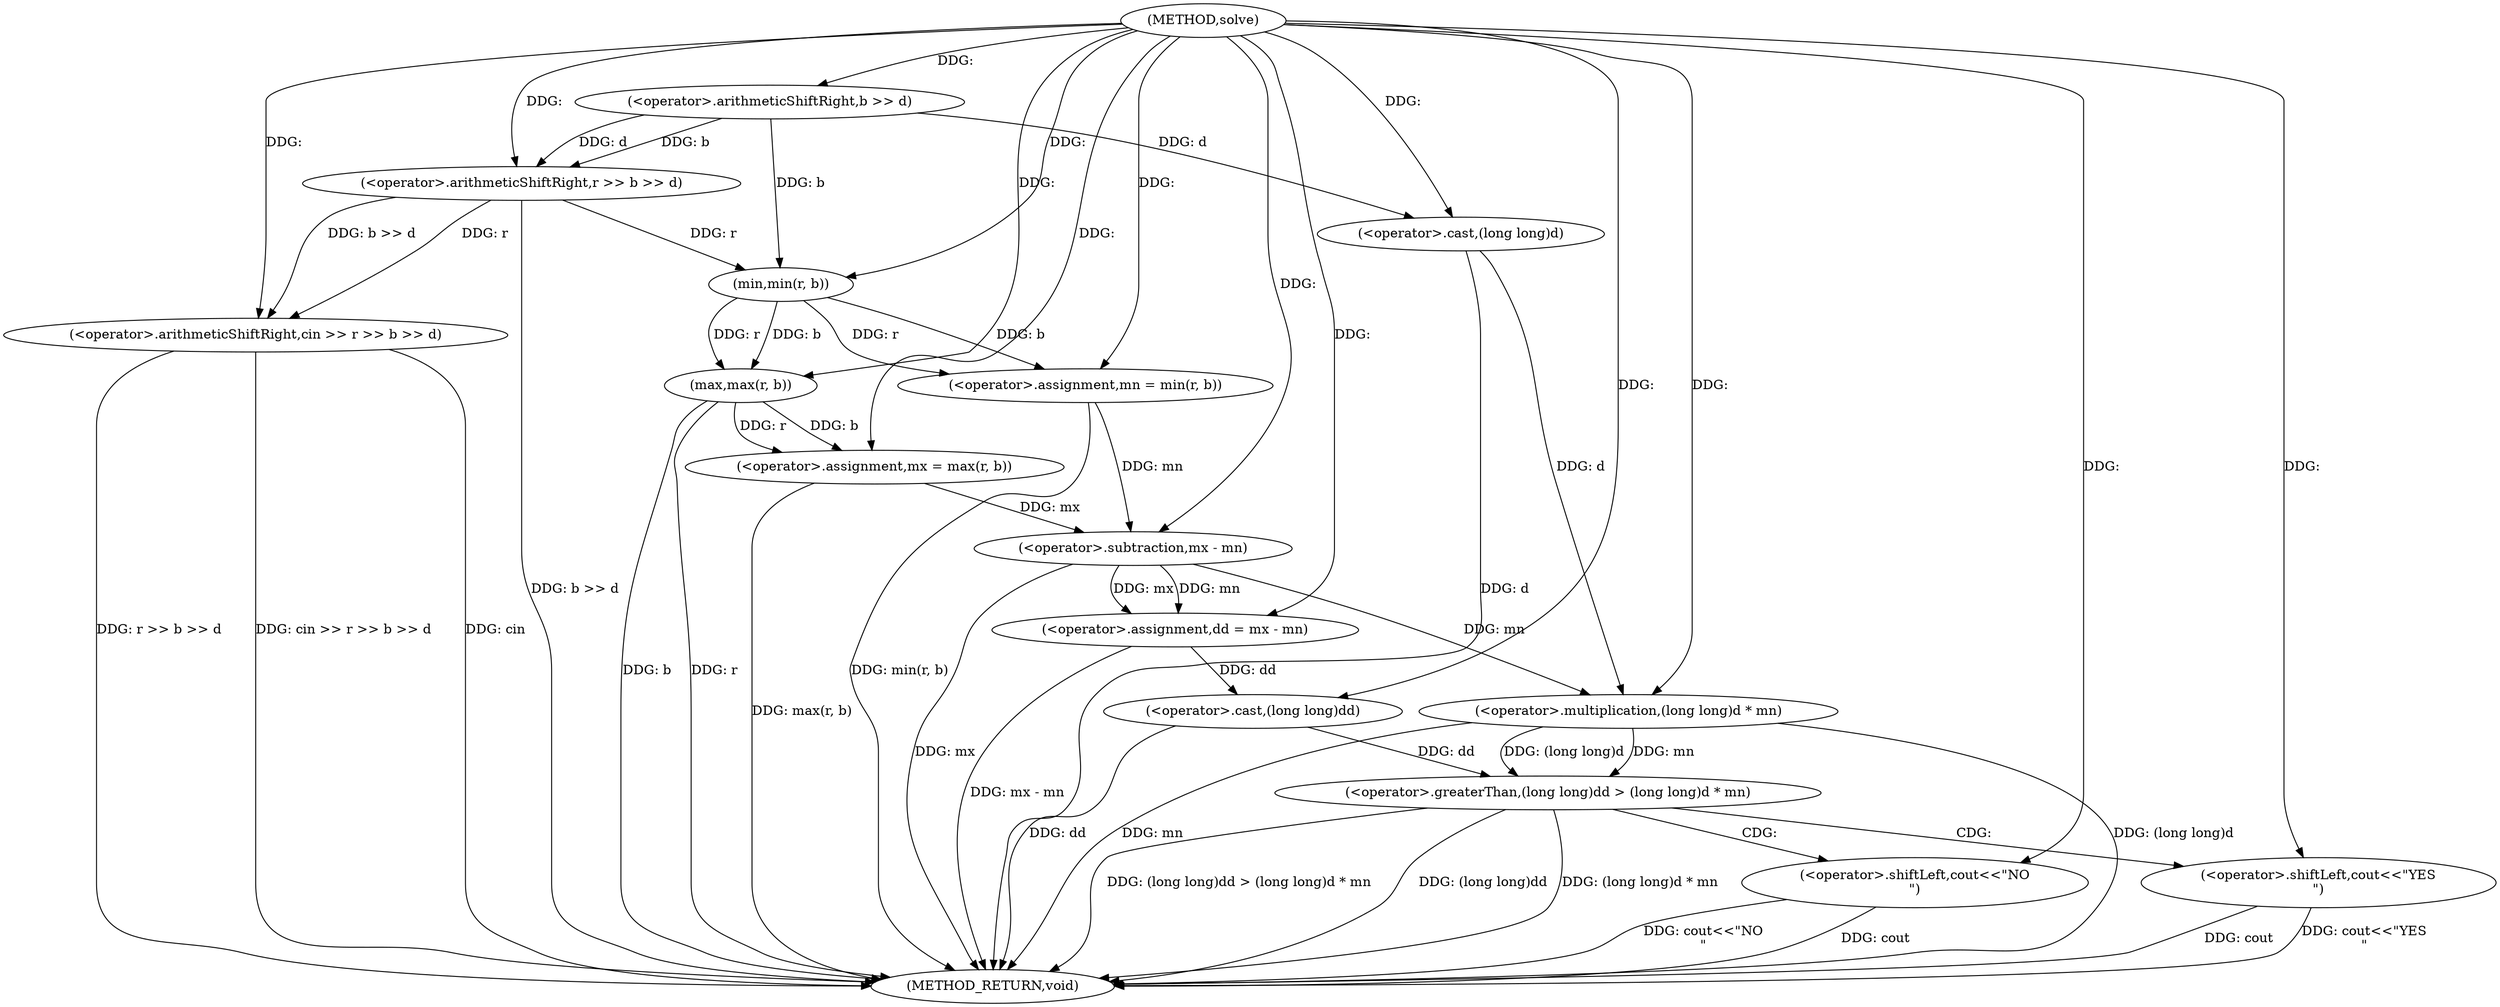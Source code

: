 digraph "solve" {  
"1000123" [label = "(METHOD,solve)" ]
"1000170" [label = "(METHOD_RETURN,void)" ]
"1000128" [label = "(<operator>.arithmeticShiftRight,cin >> r >> b >> d)" ]
"1000136" [label = "(<operator>.assignment,mn = min(r, b))" ]
"1000142" [label = "(<operator>.assignment,mx = max(r, b))" ]
"1000148" [label = "(<operator>.assignment,dd = mx - mn)" ]
"1000154" [label = "(<operator>.greaterThan,(long long)dd > (long long)d * mn)" ]
"1000163" [label = "(<operator>.shiftLeft,cout<<\"NO\n\")" ]
"1000130" [label = "(<operator>.arithmeticShiftRight,r >> b >> d)" ]
"1000138" [label = "(min,min(r, b))" ]
"1000144" [label = "(max,max(r, b))" ]
"1000150" [label = "(<operator>.subtraction,mx - mn)" ]
"1000167" [label = "(<operator>.shiftLeft,cout<<\"YES\n\")" ]
"1000132" [label = "(<operator>.arithmeticShiftRight,b >> d)" ]
"1000155" [label = "(<operator>.cast,(long long)dd)" ]
"1000158" [label = "(<operator>.multiplication,(long long)d * mn)" ]
"1000159" [label = "(<operator>.cast,(long long)d)" ]
  "1000130" -> "1000170"  [ label = "DDG: b >> d"] 
  "1000128" -> "1000170"  [ label = "DDG: r >> b >> d"] 
  "1000128" -> "1000170"  [ label = "DDG: cin >> r >> b >> d"] 
  "1000136" -> "1000170"  [ label = "DDG: min(r, b)"] 
  "1000144" -> "1000170"  [ label = "DDG: r"] 
  "1000144" -> "1000170"  [ label = "DDG: b"] 
  "1000142" -> "1000170"  [ label = "DDG: max(r, b)"] 
  "1000150" -> "1000170"  [ label = "DDG: mx"] 
  "1000148" -> "1000170"  [ label = "DDG: mx - mn"] 
  "1000155" -> "1000170"  [ label = "DDG: dd"] 
  "1000154" -> "1000170"  [ label = "DDG: (long long)dd"] 
  "1000159" -> "1000170"  [ label = "DDG: d"] 
  "1000158" -> "1000170"  [ label = "DDG: (long long)d"] 
  "1000158" -> "1000170"  [ label = "DDG: mn"] 
  "1000154" -> "1000170"  [ label = "DDG: (long long)d * mn"] 
  "1000154" -> "1000170"  [ label = "DDG: (long long)dd > (long long)d * mn"] 
  "1000167" -> "1000170"  [ label = "DDG: cout"] 
  "1000167" -> "1000170"  [ label = "DDG: cout<<\"YES\n\""] 
  "1000163" -> "1000170"  [ label = "DDG: cout"] 
  "1000163" -> "1000170"  [ label = "DDG: cout<<\"NO\n\""] 
  "1000128" -> "1000170"  [ label = "DDG: cin"] 
  "1000138" -> "1000136"  [ label = "DDG: r"] 
  "1000138" -> "1000136"  [ label = "DDG: b"] 
  "1000144" -> "1000142"  [ label = "DDG: b"] 
  "1000144" -> "1000142"  [ label = "DDG: r"] 
  "1000150" -> "1000148"  [ label = "DDG: mx"] 
  "1000150" -> "1000148"  [ label = "DDG: mn"] 
  "1000123" -> "1000128"  [ label = "DDG: "] 
  "1000130" -> "1000128"  [ label = "DDG: b >> d"] 
  "1000130" -> "1000128"  [ label = "DDG: r"] 
  "1000123" -> "1000136"  [ label = "DDG: "] 
  "1000123" -> "1000142"  [ label = "DDG: "] 
  "1000123" -> "1000148"  [ label = "DDG: "] 
  "1000123" -> "1000130"  [ label = "DDG: "] 
  "1000132" -> "1000130"  [ label = "DDG: b"] 
  "1000132" -> "1000130"  [ label = "DDG: d"] 
  "1000130" -> "1000138"  [ label = "DDG: r"] 
  "1000123" -> "1000138"  [ label = "DDG: "] 
  "1000132" -> "1000138"  [ label = "DDG: b"] 
  "1000138" -> "1000144"  [ label = "DDG: r"] 
  "1000123" -> "1000144"  [ label = "DDG: "] 
  "1000138" -> "1000144"  [ label = "DDG: b"] 
  "1000142" -> "1000150"  [ label = "DDG: mx"] 
  "1000123" -> "1000150"  [ label = "DDG: "] 
  "1000136" -> "1000150"  [ label = "DDG: mn"] 
  "1000155" -> "1000154"  [ label = "DDG: dd"] 
  "1000158" -> "1000154"  [ label = "DDG: mn"] 
  "1000158" -> "1000154"  [ label = "DDG: (long long)d"] 
  "1000123" -> "1000163"  [ label = "DDG: "] 
  "1000123" -> "1000132"  [ label = "DDG: "] 
  "1000148" -> "1000155"  [ label = "DDG: dd"] 
  "1000123" -> "1000155"  [ label = "DDG: "] 
  "1000159" -> "1000158"  [ label = "DDG: d"] 
  "1000150" -> "1000158"  [ label = "DDG: mn"] 
  "1000123" -> "1000158"  [ label = "DDG: "] 
  "1000123" -> "1000167"  [ label = "DDG: "] 
  "1000132" -> "1000159"  [ label = "DDG: d"] 
  "1000123" -> "1000159"  [ label = "DDG: "] 
  "1000154" -> "1000163"  [ label = "CDG: "] 
  "1000154" -> "1000167"  [ label = "CDG: "] 
}
